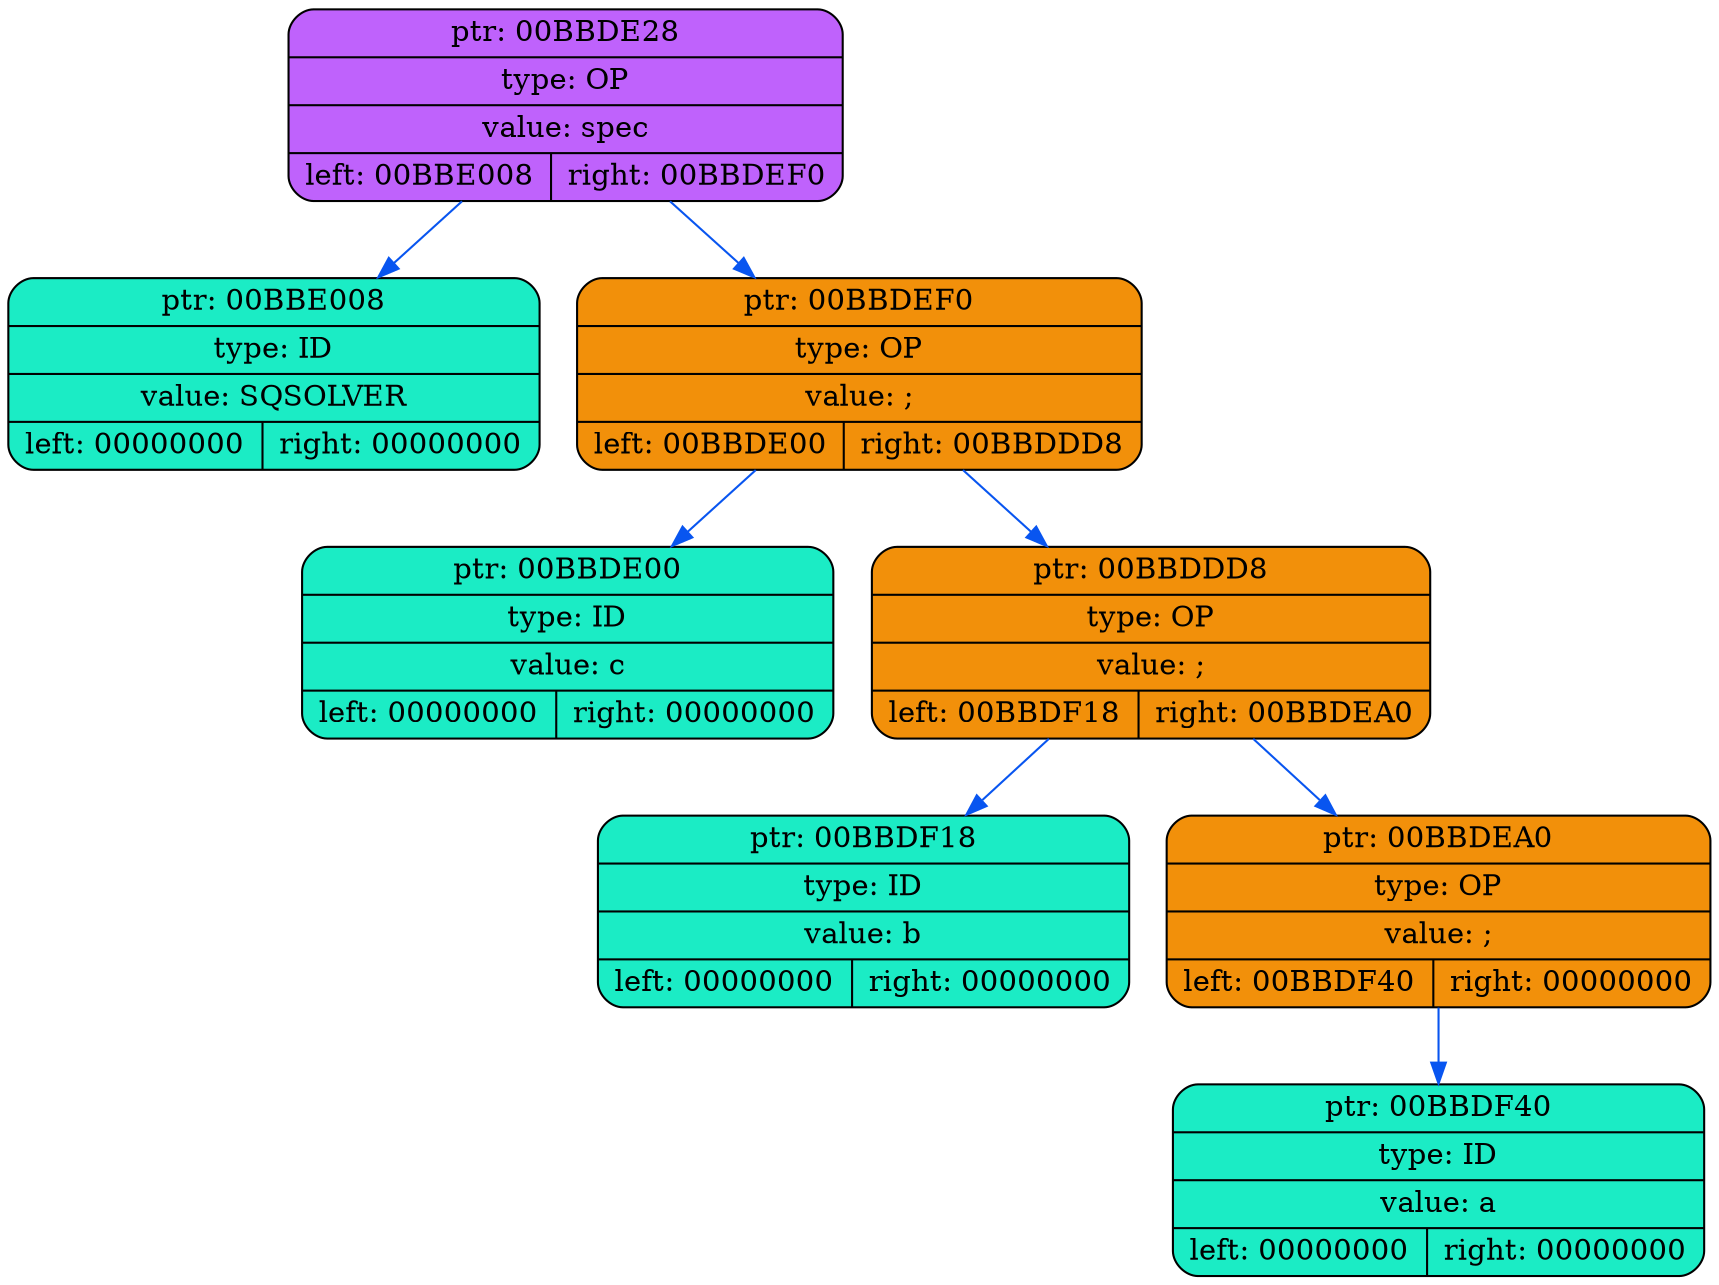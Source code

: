 digraph
{
    rankdir=TP

        node00BBDE28[shape=record,style="rounded,filled",fillcolor="#BF62FC",label="{ ptr: 00BBDE28 | type: OP | value: spec| { left: 00BBE008 | right: 00BBDEF0 }}"];
    node00BBDE28 -> node00BBE008[color="#0855F0"]
    node00BBE008[shape=record,style="rounded,filled",fillcolor="#1BECC5",label="{ ptr: 00BBE008 | type: ID | value: SQSOLVER| { left: 00000000 | right: 00000000 }}"];
    node00BBDE28 -> node00BBDEF0[color="#0855F0"]
    node00BBDEF0[shape=record,style="rounded,filled",fillcolor="#F2900A",label="{ ptr: 00BBDEF0 | type: OP | value: ;| { left: 00BBDE00 | right: 00BBDDD8 }}"];
    node00BBDEF0 -> node00BBDE00[color="#0855F0"]
    node00BBDE00[shape=record,style="rounded,filled",fillcolor="#1BECC5",label="{ ptr: 00BBDE00 | type: ID | value: c| { left: 00000000 | right: 00000000 }}"];
    node00BBDEF0 -> node00BBDDD8[color="#0855F0"]
    node00BBDDD8[shape=record,style="rounded,filled",fillcolor="#F2900A",label="{ ptr: 00BBDDD8 | type: OP | value: ;| { left: 00BBDF18 | right: 00BBDEA0 }}"];
    node00BBDDD8 -> node00BBDF18[color="#0855F0"]
    node00BBDF18[shape=record,style="rounded,filled",fillcolor="#1BECC5",label="{ ptr: 00BBDF18 | type: ID | value: b| { left: 00000000 | right: 00000000 }}"];
    node00BBDDD8 -> node00BBDEA0[color="#0855F0"]
    node00BBDEA0[shape=record,style="rounded,filled",fillcolor="#F2900A",label="{ ptr: 00BBDEA0 | type: OP | value: ;| { left: 00BBDF40 | right: 00000000 }}"];
    node00BBDEA0 -> node00BBDF40[color="#0855F0"]
    node00BBDF40[shape=record,style="rounded,filled",fillcolor="#1BECC5",label="{ ptr: 00BBDF40 | type: ID | value: a| { left: 00000000 | right: 00000000 }}"];
}